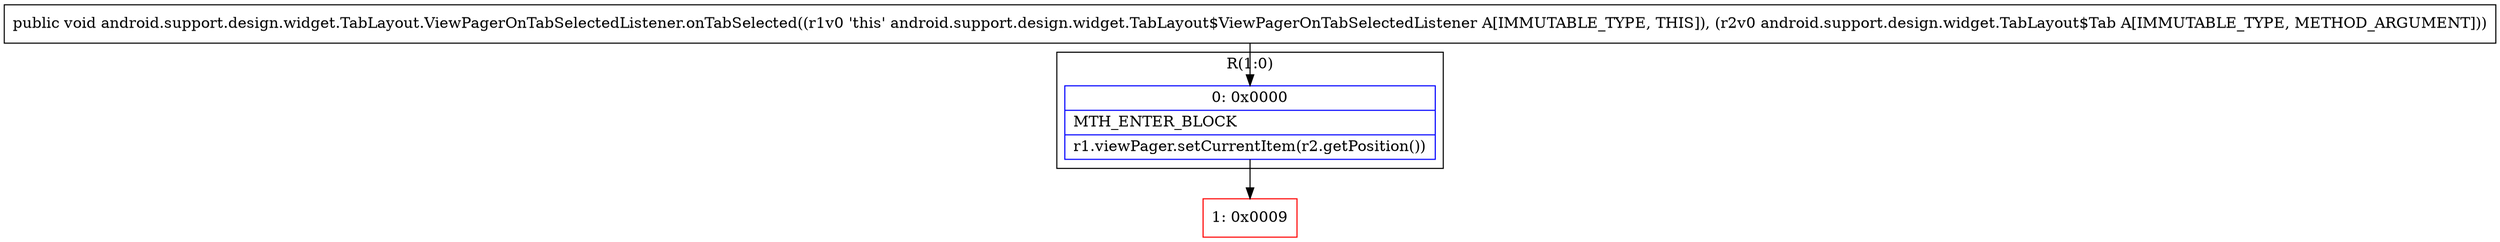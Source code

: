 digraph "CFG forandroid.support.design.widget.TabLayout.ViewPagerOnTabSelectedListener.onTabSelected(Landroid\/support\/design\/widget\/TabLayout$Tab;)V" {
subgraph cluster_Region_473520754 {
label = "R(1:0)";
node [shape=record,color=blue];
Node_0 [shape=record,label="{0\:\ 0x0000|MTH_ENTER_BLOCK\l|r1.viewPager.setCurrentItem(r2.getPosition())\l}"];
}
Node_1 [shape=record,color=red,label="{1\:\ 0x0009}"];
MethodNode[shape=record,label="{public void android.support.design.widget.TabLayout.ViewPagerOnTabSelectedListener.onTabSelected((r1v0 'this' android.support.design.widget.TabLayout$ViewPagerOnTabSelectedListener A[IMMUTABLE_TYPE, THIS]), (r2v0 android.support.design.widget.TabLayout$Tab A[IMMUTABLE_TYPE, METHOD_ARGUMENT])) }"];
MethodNode -> Node_0;
Node_0 -> Node_1;
}

